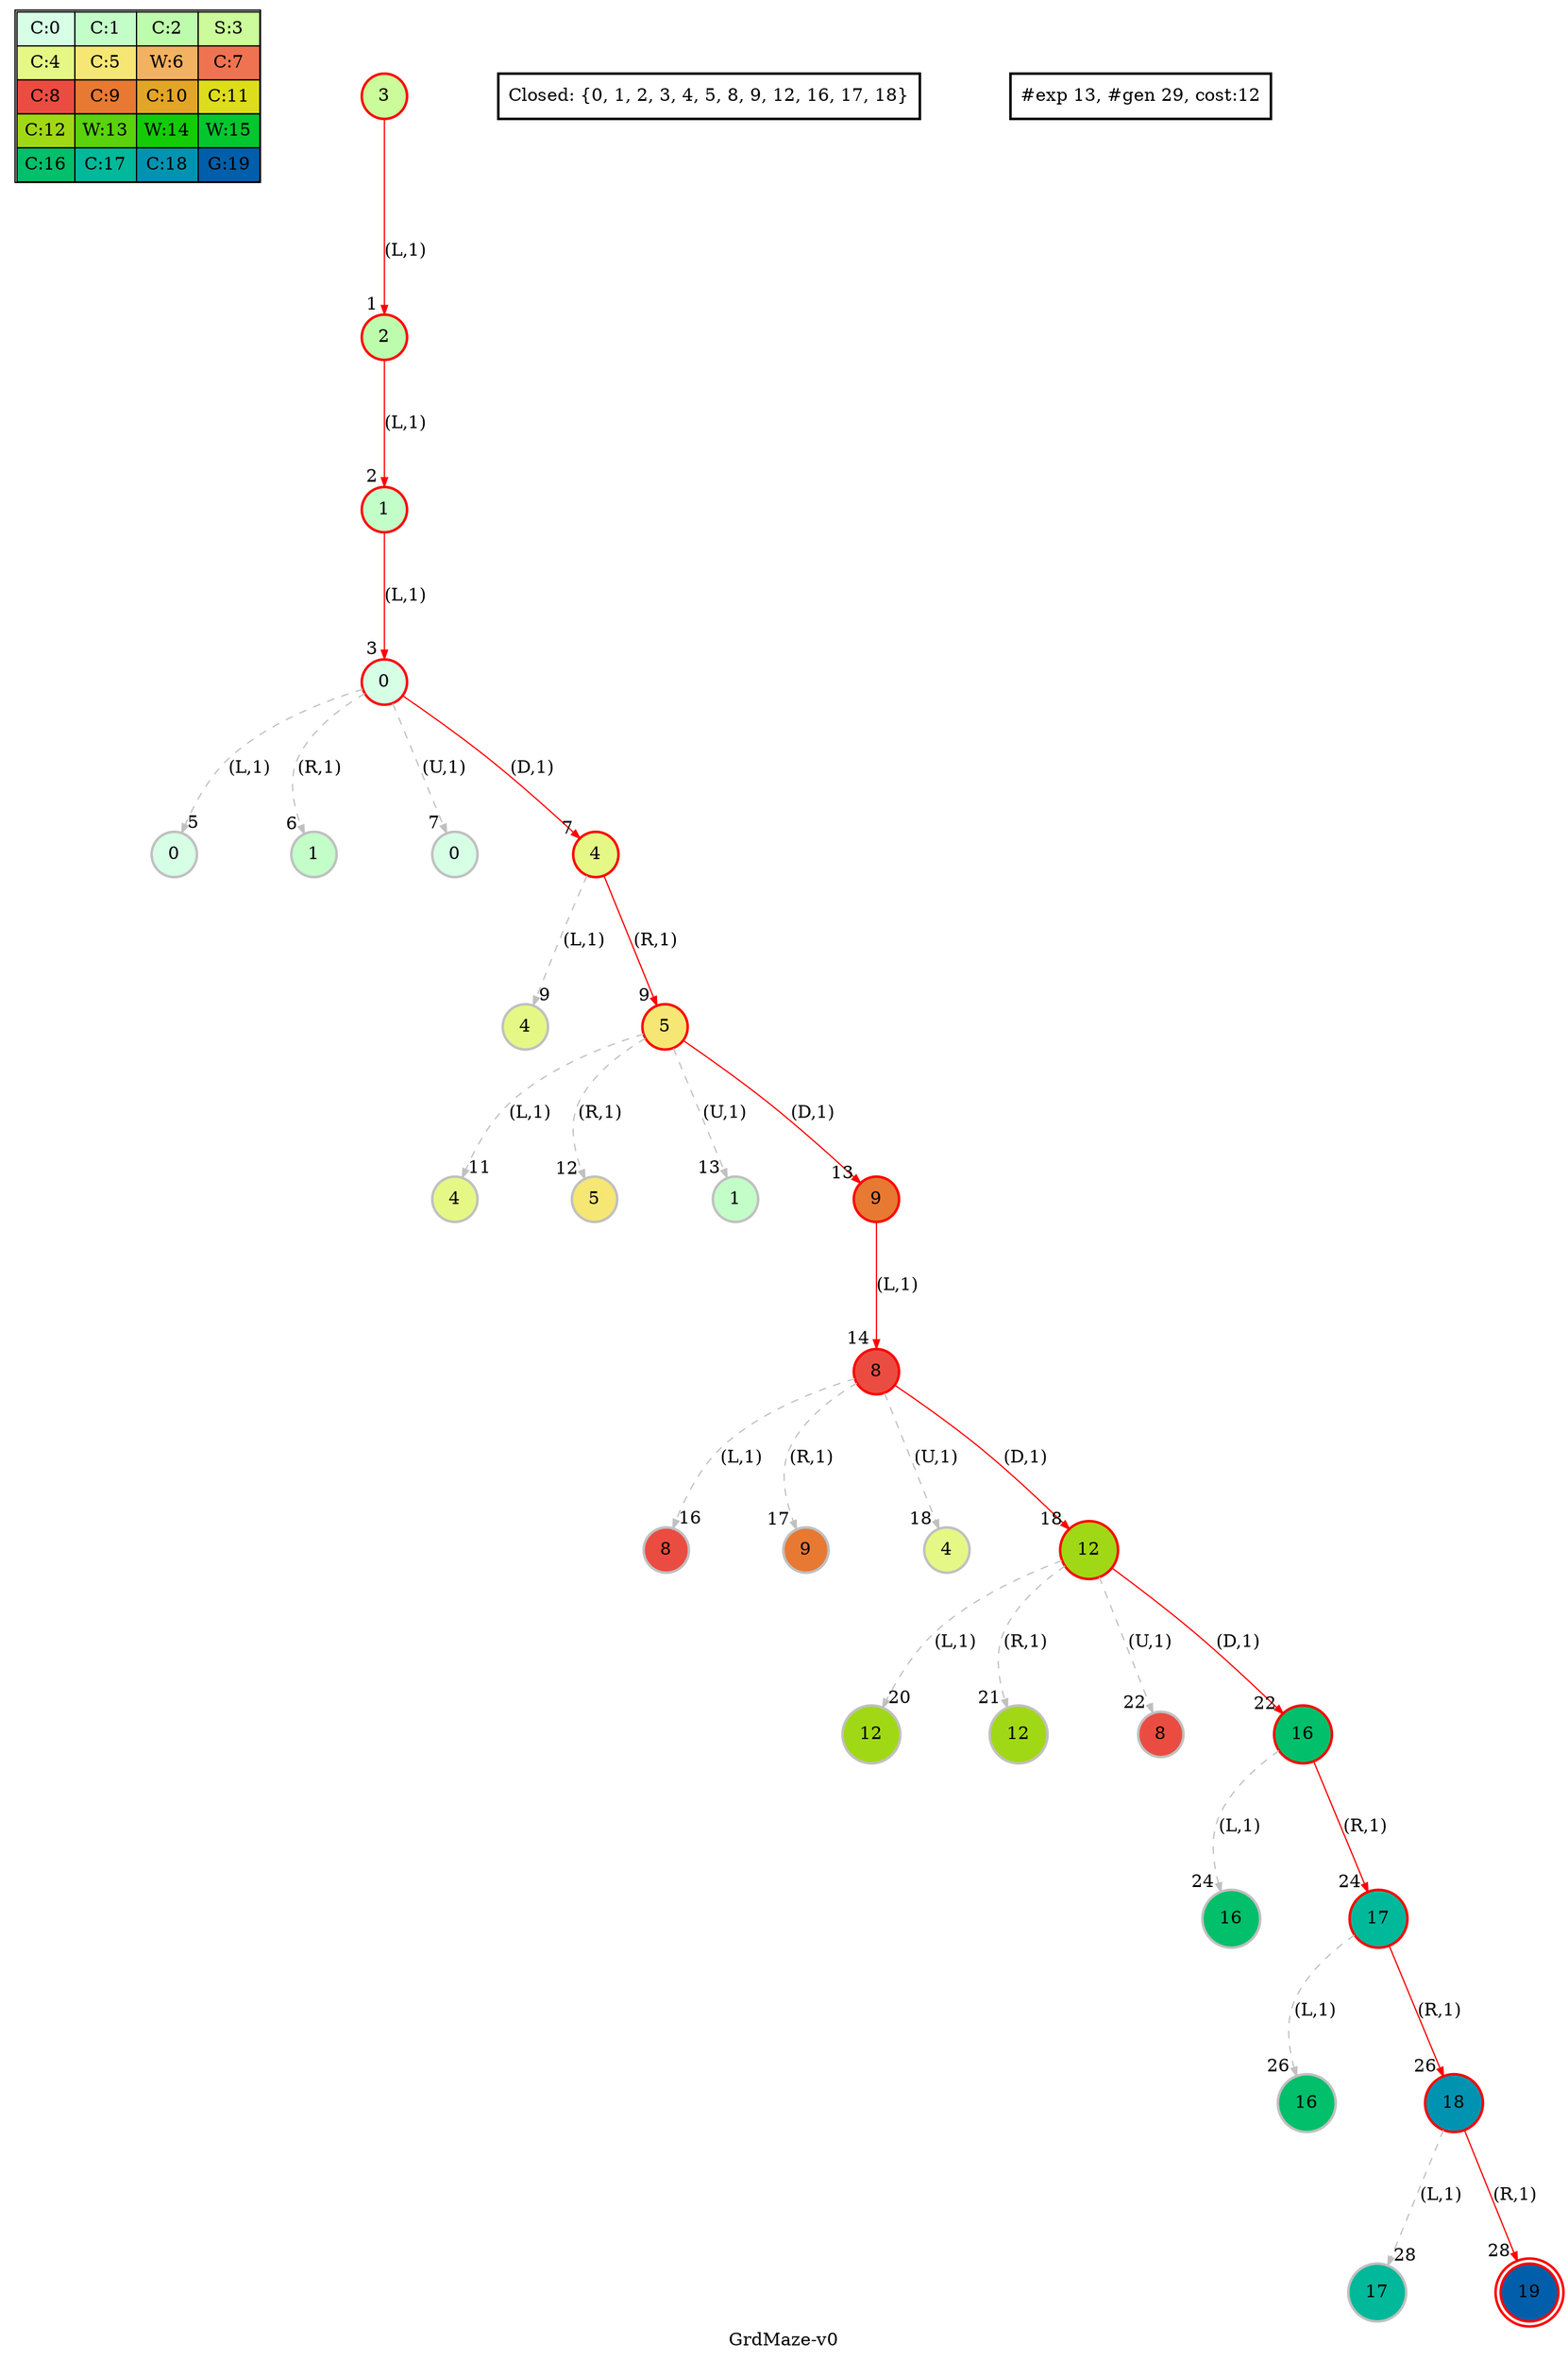 digraph GrdMaze { label="GrdMaze-v0" nodesep=1 ranksep="1.2" node [shape=circle penwidth=2] edge [arrowsize=0.7] 
subgraph MAP {label=Map;map [shape=plaintext label=<<table border="1" cellpadding="5" cellspacing="0" cellborder="1"><tr><td bgcolor="0.39803922 0.15947579 0.99679532 1.        ">C:0</td><td bgcolor="0.35098039 0.23194764 0.99315867 1.        ">C:1</td><td bgcolor="0.29607843 0.31486959 0.98720184 1.        ">C:2</td><td bgcolor="0.24901961 0.38410575 0.98063477 1.        ">S:3</td></tr><tr><td bgcolor="0.19411765 0.46220388 0.97128103 1.        ">C:4</td><td bgcolor="0.14705882 0.52643216 0.96182564 1.        ">C:5</td><td bgcolor="0.09215686 0.59770746 0.94913494 1.        ">W:6</td><td bgcolor="0.0372549  0.66454018 0.93467977 1.        ">C:7</td></tr><tr><td bgcolor="0.00980392 0.71791192 0.92090552 1.        ">C:8</td><td bgcolor="0.06470588 0.77520398 0.9032472  1.        ">C:9</td><td bgcolor="0.11176471 0.81974048 0.88677369 1.        ">C:10</td><td bgcolor="0.16666667 0.8660254  0.8660254  1.        ">C:11</td></tr><tr><td bgcolor="0.21372549 0.9005867  0.84695821 1.        ">C:12</td><td bgcolor="0.26862745 0.93467977 0.82325295 1.        ">W:13</td><td bgcolor="0.32352941 0.96182564 0.79801723 1.        ">W:14</td><td bgcolor="0.37058824 0.97940977 0.77520398 1.        ">W:15</td></tr><tr><td bgcolor="0.4254902  0.99315867 0.74725253 1.        ">C:16</td><td bgcolor="0.47254902 0.99907048 0.72218645 1.        ">C:17</td><td bgcolor="0.52745098 0.99907048 0.69169844 1.        ">C:18</td><td bgcolor="0.5745098  0.99315867 0.66454018 1.        ">G:19</td></tr></table>>]} 
"0_3" [label="3" style=filled color=grey fillcolor="0.24901961 0.38410575 0.98063477 1.        " ];
"0_3" [label="3" style=filled color=black color=red fillcolor="0.24901961 0.38410575 0.98063477 1.        " ];"0_3.2-0" [label="2" style=filled color=grey color=red fillcolor="0.29607843 0.31486959 0.98720184 1.        " ]; "0_3" -> "0_3.2-0" [label="(L,1)" headlabel=" 1 " style="" color=grey color=red ]; "0_c" [label="Closed: {3}" shape=box]; 
"0_3.2-0" [label="2" style=filled color=black color=red fillcolor="0.29607843 0.31486959 0.98720184 1.        " ];"0_3.2.1-0" [label="1" style=filled color=grey color=red fillcolor="0.35098039 0.23194764 0.99315867 1.        " ]; "0_3.2-0" -> "0_3.2.1-0" [label="(L,1)" headlabel=" 2 " style="" color=grey color=red ]; "0_c" [label="Closed: {2, 3}" shape=box]; 
"0_3.2.1-0" [label="1" style=filled color=black color=red fillcolor="0.35098039 0.23194764 0.99315867 1.        " ];"0_3.2.1.0-0" [label="0" style=filled color=grey color=red fillcolor="0.39803922 0.15947579 0.99679532 1.        " ]; "0_3.2.1-0" -> "0_3.2.1.0-0" [label="(L,1)" headlabel=" 3 " style="" color=grey color=red ]; "0_c" [label="Closed: {1, 2, 3}" shape=box]; 
"0_3.2.1.0.0-0" [label="0" style=filled color=grey fillcolor="0.39803922 0.15947579 0.99679532 1.        " ]; "0_3.2.1.0-0" -> "0_3.2.1.0.0-0" [label="(L,1)" headlabel=" 5 " style="dashed" color=grey ]; "0_c" [label="Closed: {0, 1, 2, 3}" shape=box]; 
"0_3.2.1.0.1-1" [label="1" style=filled color=grey fillcolor="0.35098039 0.23194764 0.99315867 1.        " ]; "0_3.2.1.0-0" -> "0_3.2.1.0.1-1" [label="(R,1)" headlabel=" 6 " style="dashed" color=grey ]; "0_c" [label="Closed: {0, 1, 2, 3}" shape=box]; 
"0_3.2.1.0.0-2" [label="0" style=filled color=grey fillcolor="0.39803922 0.15947579 0.99679532 1.        " ]; "0_3.2.1.0-0" -> "0_3.2.1.0.0-2" [label="(U,1)" headlabel=" 7 " style="dashed" color=grey ]; "0_c" [label="Closed: {0, 1, 2, 3}" shape=box]; 
"0_3.2.1.0-0" [label="0" style=filled color=black color=red fillcolor="0.39803922 0.15947579 0.99679532 1.        " ];"0_3.2.1.0.4-3" [label="4" style=filled color=grey color=red fillcolor="0.19411765 0.46220388 0.97128103 1.        " ]; "0_3.2.1.0-0" -> "0_3.2.1.0.4-3" [label="(D,1)" headlabel=" 7 " style="" color=grey color=red ]; "0_c" [label="Closed: {0, 1, 2, 3}" shape=box]; 
"0_3.2.1.0.4.4-0" [label="4" style=filled color=grey fillcolor="0.19411765 0.46220388 0.97128103 1.        " ]; "0_3.2.1.0.4-3" -> "0_3.2.1.0.4.4-0" [label="(L,1)" headlabel=" 9 " style="dashed" color=grey ]; "0_c" [label="Closed: {0, 1, 2, 3, 4}" shape=box]; 
"0_3.2.1.0.4-3" [label="4" style=filled color=black color=red fillcolor="0.19411765 0.46220388 0.97128103 1.        " ];"0_3.2.1.0.4.5-1" [label="5" style=filled color=grey color=red fillcolor="0.14705882 0.52643216 0.96182564 1.        " ]; "0_3.2.1.0.4-3" -> "0_3.2.1.0.4.5-1" [label="(R,1)" headlabel=" 9 " style="" color=grey color=red ]; "0_c" [label="Closed: {0, 1, 2, 3, 4}" shape=box]; 
"0_3.2.1.0.4.5.4-0" [label="4" style=filled color=grey fillcolor="0.19411765 0.46220388 0.97128103 1.        " ]; "0_3.2.1.0.4.5-1" -> "0_3.2.1.0.4.5.4-0" [label="(L,1)" headlabel=" 11 " style="dashed" color=grey ]; "0_c" [label="Closed: {0, 1, 2, 3, 4, 5}" shape=box]; 
"0_3.2.1.0.4.5.5-1" [label="5" style=filled color=grey fillcolor="0.14705882 0.52643216 0.96182564 1.        " ]; "0_3.2.1.0.4.5-1" -> "0_3.2.1.0.4.5.5-1" [label="(R,1)" headlabel=" 12 " style="dashed" color=grey ]; "0_c" [label="Closed: {0, 1, 2, 3, 4, 5}" shape=box]; 
"0_3.2.1.0.4.5.1-2" [label="1" style=filled color=grey fillcolor="0.35098039 0.23194764 0.99315867 1.        " ]; "0_3.2.1.0.4.5-1" -> "0_3.2.1.0.4.5.1-2" [label="(U,1)" headlabel=" 13 " style="dashed" color=grey ]; "0_c" [label="Closed: {0, 1, 2, 3, 4, 5}" shape=box]; 
"0_3.2.1.0.4.5-1" [label="5" style=filled color=black color=red fillcolor="0.14705882 0.52643216 0.96182564 1.        " ];"0_3.2.1.0.4.5.9-3" [label="9" style=filled color=grey color=red fillcolor="0.06470588 0.77520398 0.9032472  1.        " ]; "0_3.2.1.0.4.5-1" -> "0_3.2.1.0.4.5.9-3" [label="(D,1)" headlabel=" 13 " style="" color=grey color=red ]; "0_c" [label="Closed: {0, 1, 2, 3, 4, 5}" shape=box]; 
"0_3.2.1.0.4.5.9-3" [label="9" style=filled color=black color=red fillcolor="0.06470588 0.77520398 0.9032472  1.        " ];"0_3.2.1.0.4.5.9.8-0" [label="8" style=filled color=grey color=red fillcolor="0.00980392 0.71791192 0.92090552 1.        " ]; "0_3.2.1.0.4.5.9-3" -> "0_3.2.1.0.4.5.9.8-0" [label="(L,1)" headlabel=" 14 " style="" color=grey color=red ]; "0_c" [label="Closed: {0, 1, 2, 3, 4, 5, 9}" shape=box]; 
"0_3.2.1.0.4.5.9.8.8-0" [label="8" style=filled color=grey fillcolor="0.00980392 0.71791192 0.92090552 1.        " ]; "0_3.2.1.0.4.5.9.8-0" -> "0_3.2.1.0.4.5.9.8.8-0" [label="(L,1)" headlabel=" 16 " style="dashed" color=grey ]; "0_c" [label="Closed: {0, 1, 2, 3, 4, 5, 8, 9}" shape=box]; 
"0_3.2.1.0.4.5.9.8.9-1" [label="9" style=filled color=grey fillcolor="0.06470588 0.77520398 0.9032472  1.        " ]; "0_3.2.1.0.4.5.9.8-0" -> "0_3.2.1.0.4.5.9.8.9-1" [label="(R,1)" headlabel=" 17 " style="dashed" color=grey ]; "0_c" [label="Closed: {0, 1, 2, 3, 4, 5, 8, 9}" shape=box]; 
"0_3.2.1.0.4.5.9.8.4-2" [label="4" style=filled color=grey fillcolor="0.19411765 0.46220388 0.97128103 1.        " ]; "0_3.2.1.0.4.5.9.8-0" -> "0_3.2.1.0.4.5.9.8.4-2" [label="(U,1)" headlabel=" 18 " style="dashed" color=grey ]; "0_c" [label="Closed: {0, 1, 2, 3, 4, 5, 8, 9}" shape=box]; 
"0_3.2.1.0.4.5.9.8-0" [label="8" style=filled color=black color=red fillcolor="0.00980392 0.71791192 0.92090552 1.        " ];"0_3.2.1.0.4.5.9.8.12-3" [label="12" style=filled color=grey color=red fillcolor="0.21372549 0.9005867  0.84695821 1.        " ]; "0_3.2.1.0.4.5.9.8-0" -> "0_3.2.1.0.4.5.9.8.12-3" [label="(D,1)" headlabel=" 18 " style="" color=grey color=red ]; "0_c" [label="Closed: {0, 1, 2, 3, 4, 5, 8, 9}" shape=box]; 
"0_3.2.1.0.4.5.9.8.12.12-0" [label="12" style=filled color=grey fillcolor="0.21372549 0.9005867  0.84695821 1.        " ]; "0_3.2.1.0.4.5.9.8.12-3" -> "0_3.2.1.0.4.5.9.8.12.12-0" [label="(L,1)" headlabel=" 20 " style="dashed" color=grey ]; "0_c" [label="Closed: {0, 1, 2, 3, 4, 5, 8, 9, 12}" shape=box]; 
"0_3.2.1.0.4.5.9.8.12.12-1" [label="12" style=filled color=grey fillcolor="0.21372549 0.9005867  0.84695821 1.        " ]; "0_3.2.1.0.4.5.9.8.12-3" -> "0_3.2.1.0.4.5.9.8.12.12-1" [label="(R,1)" headlabel=" 21 " style="dashed" color=grey ]; "0_c" [label="Closed: {0, 1, 2, 3, 4, 5, 8, 9, 12}" shape=box]; 
"0_3.2.1.0.4.5.9.8.12.8-2" [label="8" style=filled color=grey fillcolor="0.00980392 0.71791192 0.92090552 1.        " ]; "0_3.2.1.0.4.5.9.8.12-3" -> "0_3.2.1.0.4.5.9.8.12.8-2" [label="(U,1)" headlabel=" 22 " style="dashed" color=grey ]; "0_c" [label="Closed: {0, 1, 2, 3, 4, 5, 8, 9, 12}" shape=box]; 
"0_3.2.1.0.4.5.9.8.12-3" [label="12" style=filled color=black color=red fillcolor="0.21372549 0.9005867  0.84695821 1.        " ];"0_3.2.1.0.4.5.9.8.12.16-3" [label="16" style=filled color=grey color=red fillcolor="0.4254902  0.99315867 0.74725253 1.        " ]; "0_3.2.1.0.4.5.9.8.12-3" -> "0_3.2.1.0.4.5.9.8.12.16-3" [label="(D,1)" headlabel=" 22 " style="" color=grey color=red ]; "0_c" [label="Closed: {0, 1, 2, 3, 4, 5, 8, 9, 12}" shape=box]; 
"0_3.2.1.0.4.5.9.8.12.16.16-0" [label="16" style=filled color=grey fillcolor="0.4254902  0.99315867 0.74725253 1.        " ]; "0_3.2.1.0.4.5.9.8.12.16-3" -> "0_3.2.1.0.4.5.9.8.12.16.16-0" [label="(L,1)" headlabel=" 24 " style="dashed" color=grey ]; "0_c" [label="Closed: {0, 1, 2, 3, 4, 5, 8, 9, 12, 16}" shape=box]; 
"0_3.2.1.0.4.5.9.8.12.16-3" [label="16" style=filled color=black color=red fillcolor="0.4254902  0.99315867 0.74725253 1.        " ];"0_3.2.1.0.4.5.9.8.12.16.17-1" [label="17" style=filled color=grey color=red fillcolor="0.47254902 0.99907048 0.72218645 1.        " ]; "0_3.2.1.0.4.5.9.8.12.16-3" -> "0_3.2.1.0.4.5.9.8.12.16.17-1" [label="(R,1)" headlabel=" 24 " style="" color=grey color=red ]; "0_c" [label="Closed: {0, 1, 2, 3, 4, 5, 8, 9, 12, 16}" shape=box]; 
"0_3.2.1.0.4.5.9.8.12.16.17.16-0" [label="16" style=filled color=grey fillcolor="0.4254902  0.99315867 0.74725253 1.        " ]; "0_3.2.1.0.4.5.9.8.12.16.17-1" -> "0_3.2.1.0.4.5.9.8.12.16.17.16-0" [label="(L,1)" headlabel=" 26 " style="dashed" color=grey ]; "0_c" [label="Closed: {0, 1, 2, 3, 4, 5, 8, 9, 12, 16, 17}" shape=box]; 
"0_3.2.1.0.4.5.9.8.12.16.17-1" [label="17" style=filled color=black color=red fillcolor="0.47254902 0.99907048 0.72218645 1.        " ];"0_3.2.1.0.4.5.9.8.12.16.17.18-1" [label="18" style=filled color=grey color=red fillcolor="0.52745098 0.99907048 0.69169844 1.        " ]; "0_3.2.1.0.4.5.9.8.12.16.17-1" -> "0_3.2.1.0.4.5.9.8.12.16.17.18-1" [label="(R,1)" headlabel=" 26 " style="" color=grey color=red ]; "0_c" [label="Closed: {0, 1, 2, 3, 4, 5, 8, 9, 12, 16, 17}" shape=box]; 
"0_3.2.1.0.4.5.9.8.12.16.17.18.17-0" [label="17" style=filled color=grey fillcolor="0.47254902 0.99907048 0.72218645 1.        " ]; "0_3.2.1.0.4.5.9.8.12.16.17.18-1" -> "0_3.2.1.0.4.5.9.8.12.16.17.18.17-0" [label="(L,1)" headlabel=" 28 " style="dashed" color=grey ]; "0_c" [label="Closed: {0, 1, 2, 3, 4, 5, 8, 9, 12, 16, 17, 18}" shape=box]; 

"0_3.2.1.0.4.5.9.8.12.16.17.18-1" [label="18" style=filled color=black color=red fillcolor="0.52745098 0.99907048 0.69169844 1.        " ];"0_3.2.1.0.4.5.9.8.12.16.17.18.19-1" [label="19" style=filled color=black color=red fillcolor="0.5745098  0.99315867 0.66454018 1.        " peripheries=2 /*GOALSTATE*/]; "0_3.2.1.0.4.5.9.8.12.16.17.18-1" -> "0_3.2.1.0.4.5.9.8.12.16.17.18.19-1" [label="(R,1)" headlabel=" 28 " style="" color=grey color=red ]; "0_c" [label="Closed: {0, 1, 2, 3, 4, 5, 8, 9, 12, 16, 17, 18}" shape=box];
"#exp 13, #gen 29, cost:12" [ shape=box ]; }
